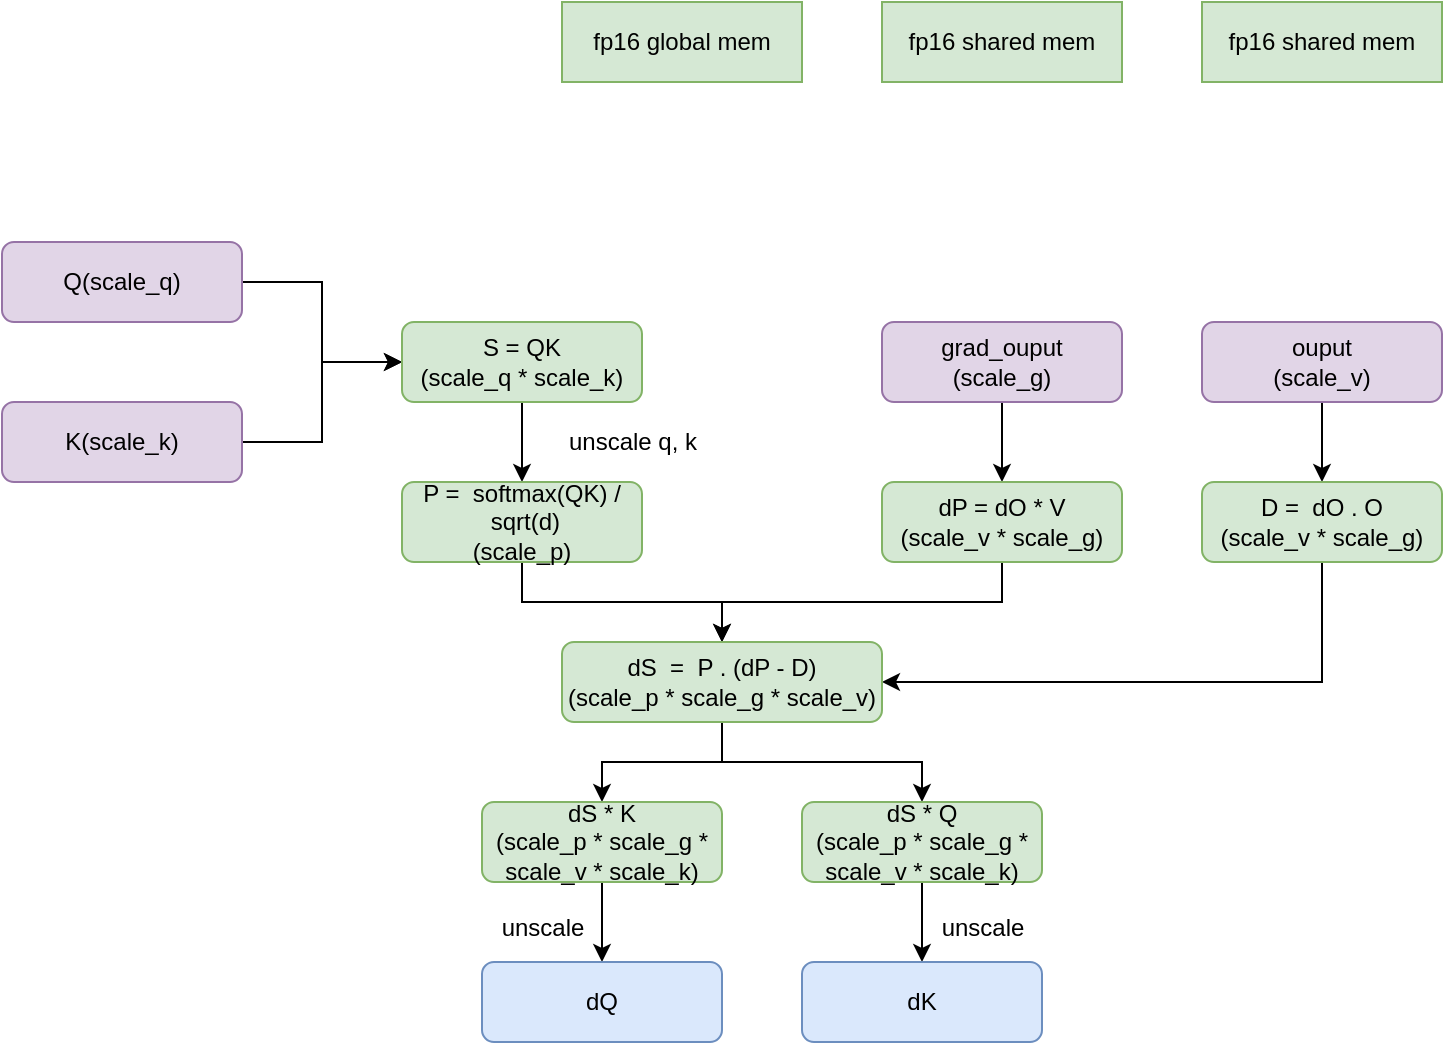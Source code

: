 <mxfile version="21.6.1" type="github">
  <diagram name="第 1 页" id="PJef4nOZp_Pi-idaibnx">
    <mxGraphModel dx="1242" dy="715" grid="1" gridSize="10" guides="1" tooltips="1" connect="1" arrows="1" fold="1" page="1" pageScale="1" pageWidth="827" pageHeight="1169" math="0" shadow="0">
      <root>
        <mxCell id="0" />
        <mxCell id="1" parent="0" />
        <mxCell id="UhCvBVR4pF60mXPPfr7d-32" style="edgeStyle=orthogonalEdgeStyle;rounded=0;orthogonalLoop=1;jettySize=auto;html=1;exitX=1;exitY=0.5;exitDx=0;exitDy=0;entryX=0;entryY=0.5;entryDx=0;entryDy=0;" edge="1" parent="1" source="UhCvBVR4pF60mXPPfr7d-10" target="UhCvBVR4pF60mXPPfr7d-12">
          <mxGeometry relative="1" as="geometry" />
        </mxCell>
        <mxCell id="UhCvBVR4pF60mXPPfr7d-10" value="Q(scale_q)" style="rounded=1;whiteSpace=wrap;html=1;fillColor=#e1d5e7;strokeColor=#9673a6;" vertex="1" parent="1">
          <mxGeometry x="80" y="280" width="120" height="40" as="geometry" />
        </mxCell>
        <mxCell id="UhCvBVR4pF60mXPPfr7d-33" style="edgeStyle=orthogonalEdgeStyle;rounded=0;orthogonalLoop=1;jettySize=auto;html=1;entryX=0;entryY=0.5;entryDx=0;entryDy=0;" edge="1" parent="1" source="UhCvBVR4pF60mXPPfr7d-11" target="UhCvBVR4pF60mXPPfr7d-12">
          <mxGeometry relative="1" as="geometry" />
        </mxCell>
        <mxCell id="UhCvBVR4pF60mXPPfr7d-11" value="K(scale_k)" style="rounded=1;whiteSpace=wrap;html=1;fillColor=#e1d5e7;strokeColor=#9673a6;" vertex="1" parent="1">
          <mxGeometry x="80" y="360" width="120" height="40" as="geometry" />
        </mxCell>
        <mxCell id="UhCvBVR4pF60mXPPfr7d-18" value="" style="edgeStyle=orthogonalEdgeStyle;rounded=0;orthogonalLoop=1;jettySize=auto;html=1;" edge="1" parent="1" source="UhCvBVR4pF60mXPPfr7d-12" target="UhCvBVR4pF60mXPPfr7d-13">
          <mxGeometry relative="1" as="geometry" />
        </mxCell>
        <mxCell id="UhCvBVR4pF60mXPPfr7d-12" value="S = QK&lt;br&gt;(scale_q * scale_k)" style="rounded=1;whiteSpace=wrap;html=1;fillColor=#d5e8d4;strokeColor=#82b366;" vertex="1" parent="1">
          <mxGeometry x="280" y="320" width="120" height="40" as="geometry" />
        </mxCell>
        <mxCell id="UhCvBVR4pF60mXPPfr7d-26" style="edgeStyle=orthogonalEdgeStyle;rounded=0;orthogonalLoop=1;jettySize=auto;html=1;exitX=0.5;exitY=1;exitDx=0;exitDy=0;entryX=0.5;entryY=0;entryDx=0;entryDy=0;" edge="1" parent="1" source="UhCvBVR4pF60mXPPfr7d-13" target="UhCvBVR4pF60mXPPfr7d-24">
          <mxGeometry relative="1" as="geometry" />
        </mxCell>
        <mxCell id="UhCvBVR4pF60mXPPfr7d-13" value="P = &amp;nbsp;softmax(QK) / &amp;nbsp;sqrt(d)&lt;br&gt;(scale_p)" style="rounded=1;whiteSpace=wrap;html=1;fillColor=#d5e8d4;strokeColor=#82b366;" vertex="1" parent="1">
          <mxGeometry x="280" y="400" width="120" height="40" as="geometry" />
        </mxCell>
        <mxCell id="UhCvBVR4pF60mXPPfr7d-28" value="" style="edgeStyle=orthogonalEdgeStyle;rounded=0;orthogonalLoop=1;jettySize=auto;html=1;" edge="1" parent="1" source="UhCvBVR4pF60mXPPfr7d-19" target="UhCvBVR4pF60mXPPfr7d-23">
          <mxGeometry relative="1" as="geometry" />
        </mxCell>
        <mxCell id="UhCvBVR4pF60mXPPfr7d-19" value="grad_ouput&lt;br&gt;(scale_g)" style="rounded=1;whiteSpace=wrap;html=1;fillColor=#e1d5e7;strokeColor=#9673a6;" vertex="1" parent="1">
          <mxGeometry x="520" y="320" width="120" height="40" as="geometry" />
        </mxCell>
        <mxCell id="UhCvBVR4pF60mXPPfr7d-29" value="" style="edgeStyle=orthogonalEdgeStyle;rounded=0;orthogonalLoop=1;jettySize=auto;html=1;" edge="1" parent="1" source="UhCvBVR4pF60mXPPfr7d-21" target="UhCvBVR4pF60mXPPfr7d-22">
          <mxGeometry relative="1" as="geometry" />
        </mxCell>
        <mxCell id="UhCvBVR4pF60mXPPfr7d-21" value="ouput&lt;br&gt;(scale_v)" style="rounded=1;whiteSpace=wrap;html=1;fillColor=#e1d5e7;strokeColor=#9673a6;" vertex="1" parent="1">
          <mxGeometry x="680" y="320" width="120" height="40" as="geometry" />
        </mxCell>
        <mxCell id="UhCvBVR4pF60mXPPfr7d-31" style="edgeStyle=orthogonalEdgeStyle;rounded=0;orthogonalLoop=1;jettySize=auto;html=1;exitX=0.5;exitY=1;exitDx=0;exitDy=0;entryX=1;entryY=0.5;entryDx=0;entryDy=0;" edge="1" parent="1" source="UhCvBVR4pF60mXPPfr7d-22" target="UhCvBVR4pF60mXPPfr7d-24">
          <mxGeometry relative="1" as="geometry" />
        </mxCell>
        <mxCell id="UhCvBVR4pF60mXPPfr7d-22" value="D = &amp;nbsp;dO . O&lt;br&gt;(scale_v * scale_g)" style="rounded=1;whiteSpace=wrap;html=1;fillColor=#d5e8d4;strokeColor=#82b366;" vertex="1" parent="1">
          <mxGeometry x="680" y="400" width="120" height="40" as="geometry" />
        </mxCell>
        <mxCell id="UhCvBVR4pF60mXPPfr7d-30" style="edgeStyle=orthogonalEdgeStyle;rounded=0;orthogonalLoop=1;jettySize=auto;html=1;exitX=0.5;exitY=1;exitDx=0;exitDy=0;entryX=0.5;entryY=0;entryDx=0;entryDy=0;" edge="1" parent="1" source="UhCvBVR4pF60mXPPfr7d-23" target="UhCvBVR4pF60mXPPfr7d-24">
          <mxGeometry relative="1" as="geometry" />
        </mxCell>
        <mxCell id="UhCvBVR4pF60mXPPfr7d-23" value="dP = dO * V&lt;br&gt;(scale_v * scale_g)" style="rounded=1;whiteSpace=wrap;html=1;fillColor=#d5e8d4;strokeColor=#82b366;" vertex="1" parent="1">
          <mxGeometry x="520" y="400" width="120" height="40" as="geometry" />
        </mxCell>
        <mxCell id="UhCvBVR4pF60mXPPfr7d-35" value="" style="edgeStyle=orthogonalEdgeStyle;rounded=0;orthogonalLoop=1;jettySize=auto;html=1;" edge="1" parent="1" source="UhCvBVR4pF60mXPPfr7d-24" target="UhCvBVR4pF60mXPPfr7d-34">
          <mxGeometry relative="1" as="geometry" />
        </mxCell>
        <mxCell id="UhCvBVR4pF60mXPPfr7d-37" style="edgeStyle=orthogonalEdgeStyle;rounded=0;orthogonalLoop=1;jettySize=auto;html=1;exitX=0.5;exitY=1;exitDx=0;exitDy=0;entryX=0.5;entryY=0;entryDx=0;entryDy=0;" edge="1" parent="1" source="UhCvBVR4pF60mXPPfr7d-24" target="UhCvBVR4pF60mXPPfr7d-36">
          <mxGeometry relative="1" as="geometry" />
        </mxCell>
        <mxCell id="UhCvBVR4pF60mXPPfr7d-24" value="dS &amp;nbsp;= &amp;nbsp;P . (dP - D)&lt;br&gt;(scale_p * scale_g * scale_v)" style="rounded=1;whiteSpace=wrap;html=1;fillColor=#d5e8d4;strokeColor=#82b366;" vertex="1" parent="1">
          <mxGeometry x="360" y="480" width="160" height="40" as="geometry" />
        </mxCell>
        <mxCell id="UhCvBVR4pF60mXPPfr7d-40" value="" style="edgeStyle=orthogonalEdgeStyle;rounded=0;orthogonalLoop=1;jettySize=auto;html=1;" edge="1" parent="1" source="UhCvBVR4pF60mXPPfr7d-34" target="UhCvBVR4pF60mXPPfr7d-39">
          <mxGeometry relative="1" as="geometry" />
        </mxCell>
        <mxCell id="UhCvBVR4pF60mXPPfr7d-34" value="dS * K&lt;br&gt;(scale_p * scale_g * scale_v * scale_k)" style="whiteSpace=wrap;html=1;fillColor=#d5e8d4;strokeColor=#82b366;rounded=1;" vertex="1" parent="1">
          <mxGeometry x="320" y="560" width="120" height="40" as="geometry" />
        </mxCell>
        <mxCell id="UhCvBVR4pF60mXPPfr7d-41" value="" style="edgeStyle=orthogonalEdgeStyle;rounded=0;orthogonalLoop=1;jettySize=auto;html=1;" edge="1" parent="1" source="UhCvBVR4pF60mXPPfr7d-36" target="UhCvBVR4pF60mXPPfr7d-38">
          <mxGeometry relative="1" as="geometry" />
        </mxCell>
        <mxCell id="UhCvBVR4pF60mXPPfr7d-36" value="dS * Q&lt;br&gt;(scale_p * scale_g * scale_v * scale_k)" style="whiteSpace=wrap;html=1;fillColor=#d5e8d4;strokeColor=#82b366;rounded=1;" vertex="1" parent="1">
          <mxGeometry x="480" y="560" width="120" height="40" as="geometry" />
        </mxCell>
        <mxCell id="UhCvBVR4pF60mXPPfr7d-38" value="dK" style="whiteSpace=wrap;html=1;fillColor=#dae8fc;strokeColor=#6c8ebf;rounded=1;" vertex="1" parent="1">
          <mxGeometry x="480" y="640" width="120" height="40" as="geometry" />
        </mxCell>
        <mxCell id="UhCvBVR4pF60mXPPfr7d-39" value="dQ" style="whiteSpace=wrap;html=1;fillColor=#dae8fc;strokeColor=#6c8ebf;rounded=1;" vertex="1" parent="1">
          <mxGeometry x="320" y="640" width="120" height="40" as="geometry" />
        </mxCell>
        <mxCell id="UhCvBVR4pF60mXPPfr7d-42" value="unscale" style="text;html=1;align=center;verticalAlign=middle;resizable=0;points=[];autosize=1;strokeColor=none;fillColor=none;" vertex="1" parent="1">
          <mxGeometry x="540" y="608" width="60" height="30" as="geometry" />
        </mxCell>
        <mxCell id="UhCvBVR4pF60mXPPfr7d-43" value="unscale" style="text;html=1;align=center;verticalAlign=middle;resizable=0;points=[];autosize=1;strokeColor=none;fillColor=none;" vertex="1" parent="1">
          <mxGeometry x="320" y="608" width="60" height="30" as="geometry" />
        </mxCell>
        <mxCell id="UhCvBVR4pF60mXPPfr7d-44" value="unscale q, k" style="text;html=1;align=center;verticalAlign=middle;resizable=0;points=[];autosize=1;strokeColor=none;fillColor=none;" vertex="1" parent="1">
          <mxGeometry x="350" y="365" width="90" height="30" as="geometry" />
        </mxCell>
        <mxCell id="UhCvBVR4pF60mXPPfr7d-45" value="fp16 shared mem" style="rounded=0;whiteSpace=wrap;html=1;fillColor=#d5e8d4;strokeColor=#82b366;" vertex="1" parent="1">
          <mxGeometry x="520" y="160" width="120" height="40" as="geometry" />
        </mxCell>
        <mxCell id="UhCvBVR4pF60mXPPfr7d-46" value="fp16 shared mem" style="rounded=0;whiteSpace=wrap;html=1;fillColor=#d5e8d4;strokeColor=#82b366;" vertex="1" parent="1">
          <mxGeometry x="680" y="160" width="120" height="40" as="geometry" />
        </mxCell>
        <mxCell id="UhCvBVR4pF60mXPPfr7d-47" value="fp16 global mem" style="rounded=0;whiteSpace=wrap;html=1;fillColor=#d5e8d4;strokeColor=#82b366;" vertex="1" parent="1">
          <mxGeometry x="360" y="160" width="120" height="40" as="geometry" />
        </mxCell>
      </root>
    </mxGraphModel>
  </diagram>
</mxfile>

